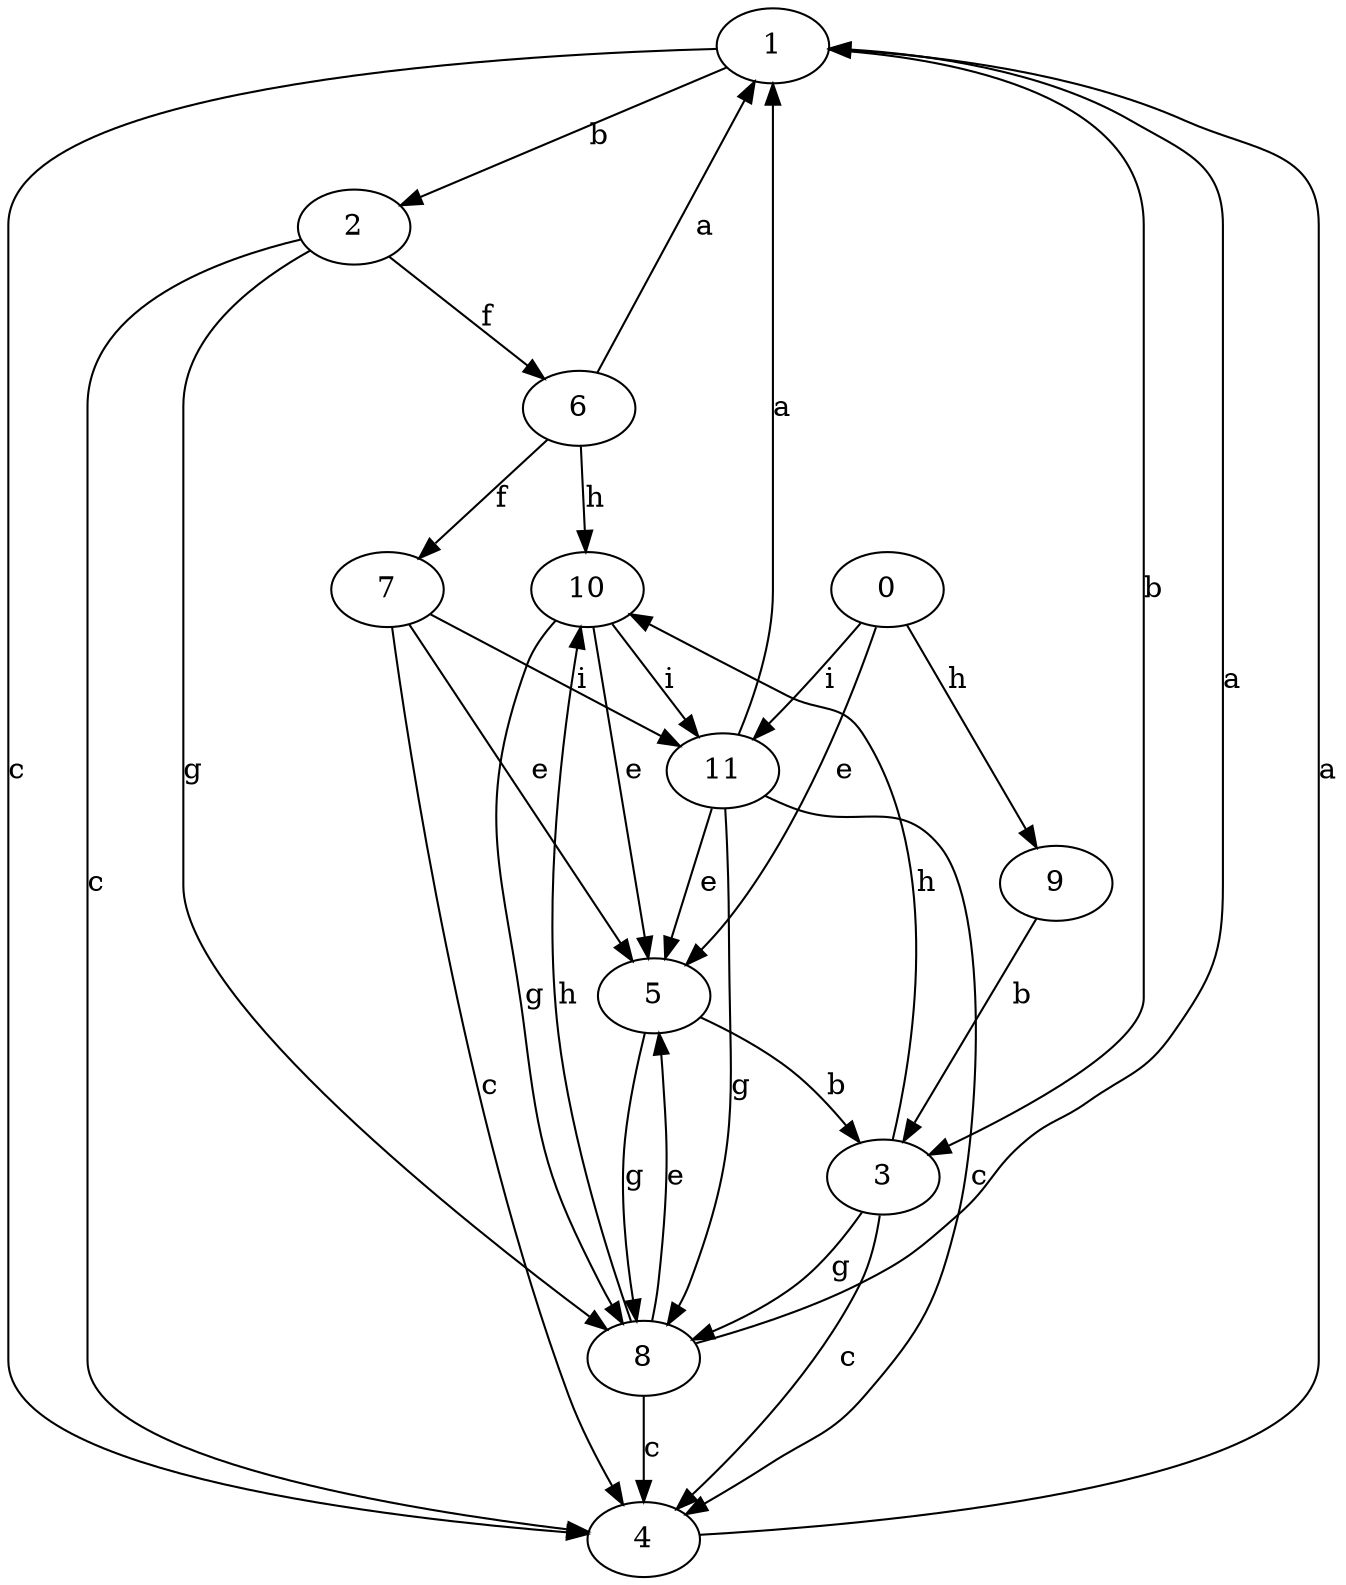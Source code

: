strict digraph  {
1;
0;
2;
3;
4;
5;
6;
7;
8;
9;
10;
11;
1 -> 2  [label=b];
1 -> 3  [label=b];
1 -> 4  [label=c];
0 -> 5  [label=e];
0 -> 9  [label=h];
0 -> 11  [label=i];
2 -> 4  [label=c];
2 -> 6  [label=f];
2 -> 8  [label=g];
3 -> 4  [label=c];
3 -> 8  [label=g];
3 -> 10  [label=h];
4 -> 1  [label=a];
5 -> 3  [label=b];
5 -> 8  [label=g];
6 -> 1  [label=a];
6 -> 7  [label=f];
6 -> 10  [label=h];
7 -> 4  [label=c];
7 -> 5  [label=e];
7 -> 11  [label=i];
8 -> 1  [label=a];
8 -> 4  [label=c];
8 -> 5  [label=e];
8 -> 10  [label=h];
9 -> 3  [label=b];
10 -> 5  [label=e];
10 -> 8  [label=g];
10 -> 11  [label=i];
11 -> 1  [label=a];
11 -> 4  [label=c];
11 -> 5  [label=e];
11 -> 8  [label=g];
}
